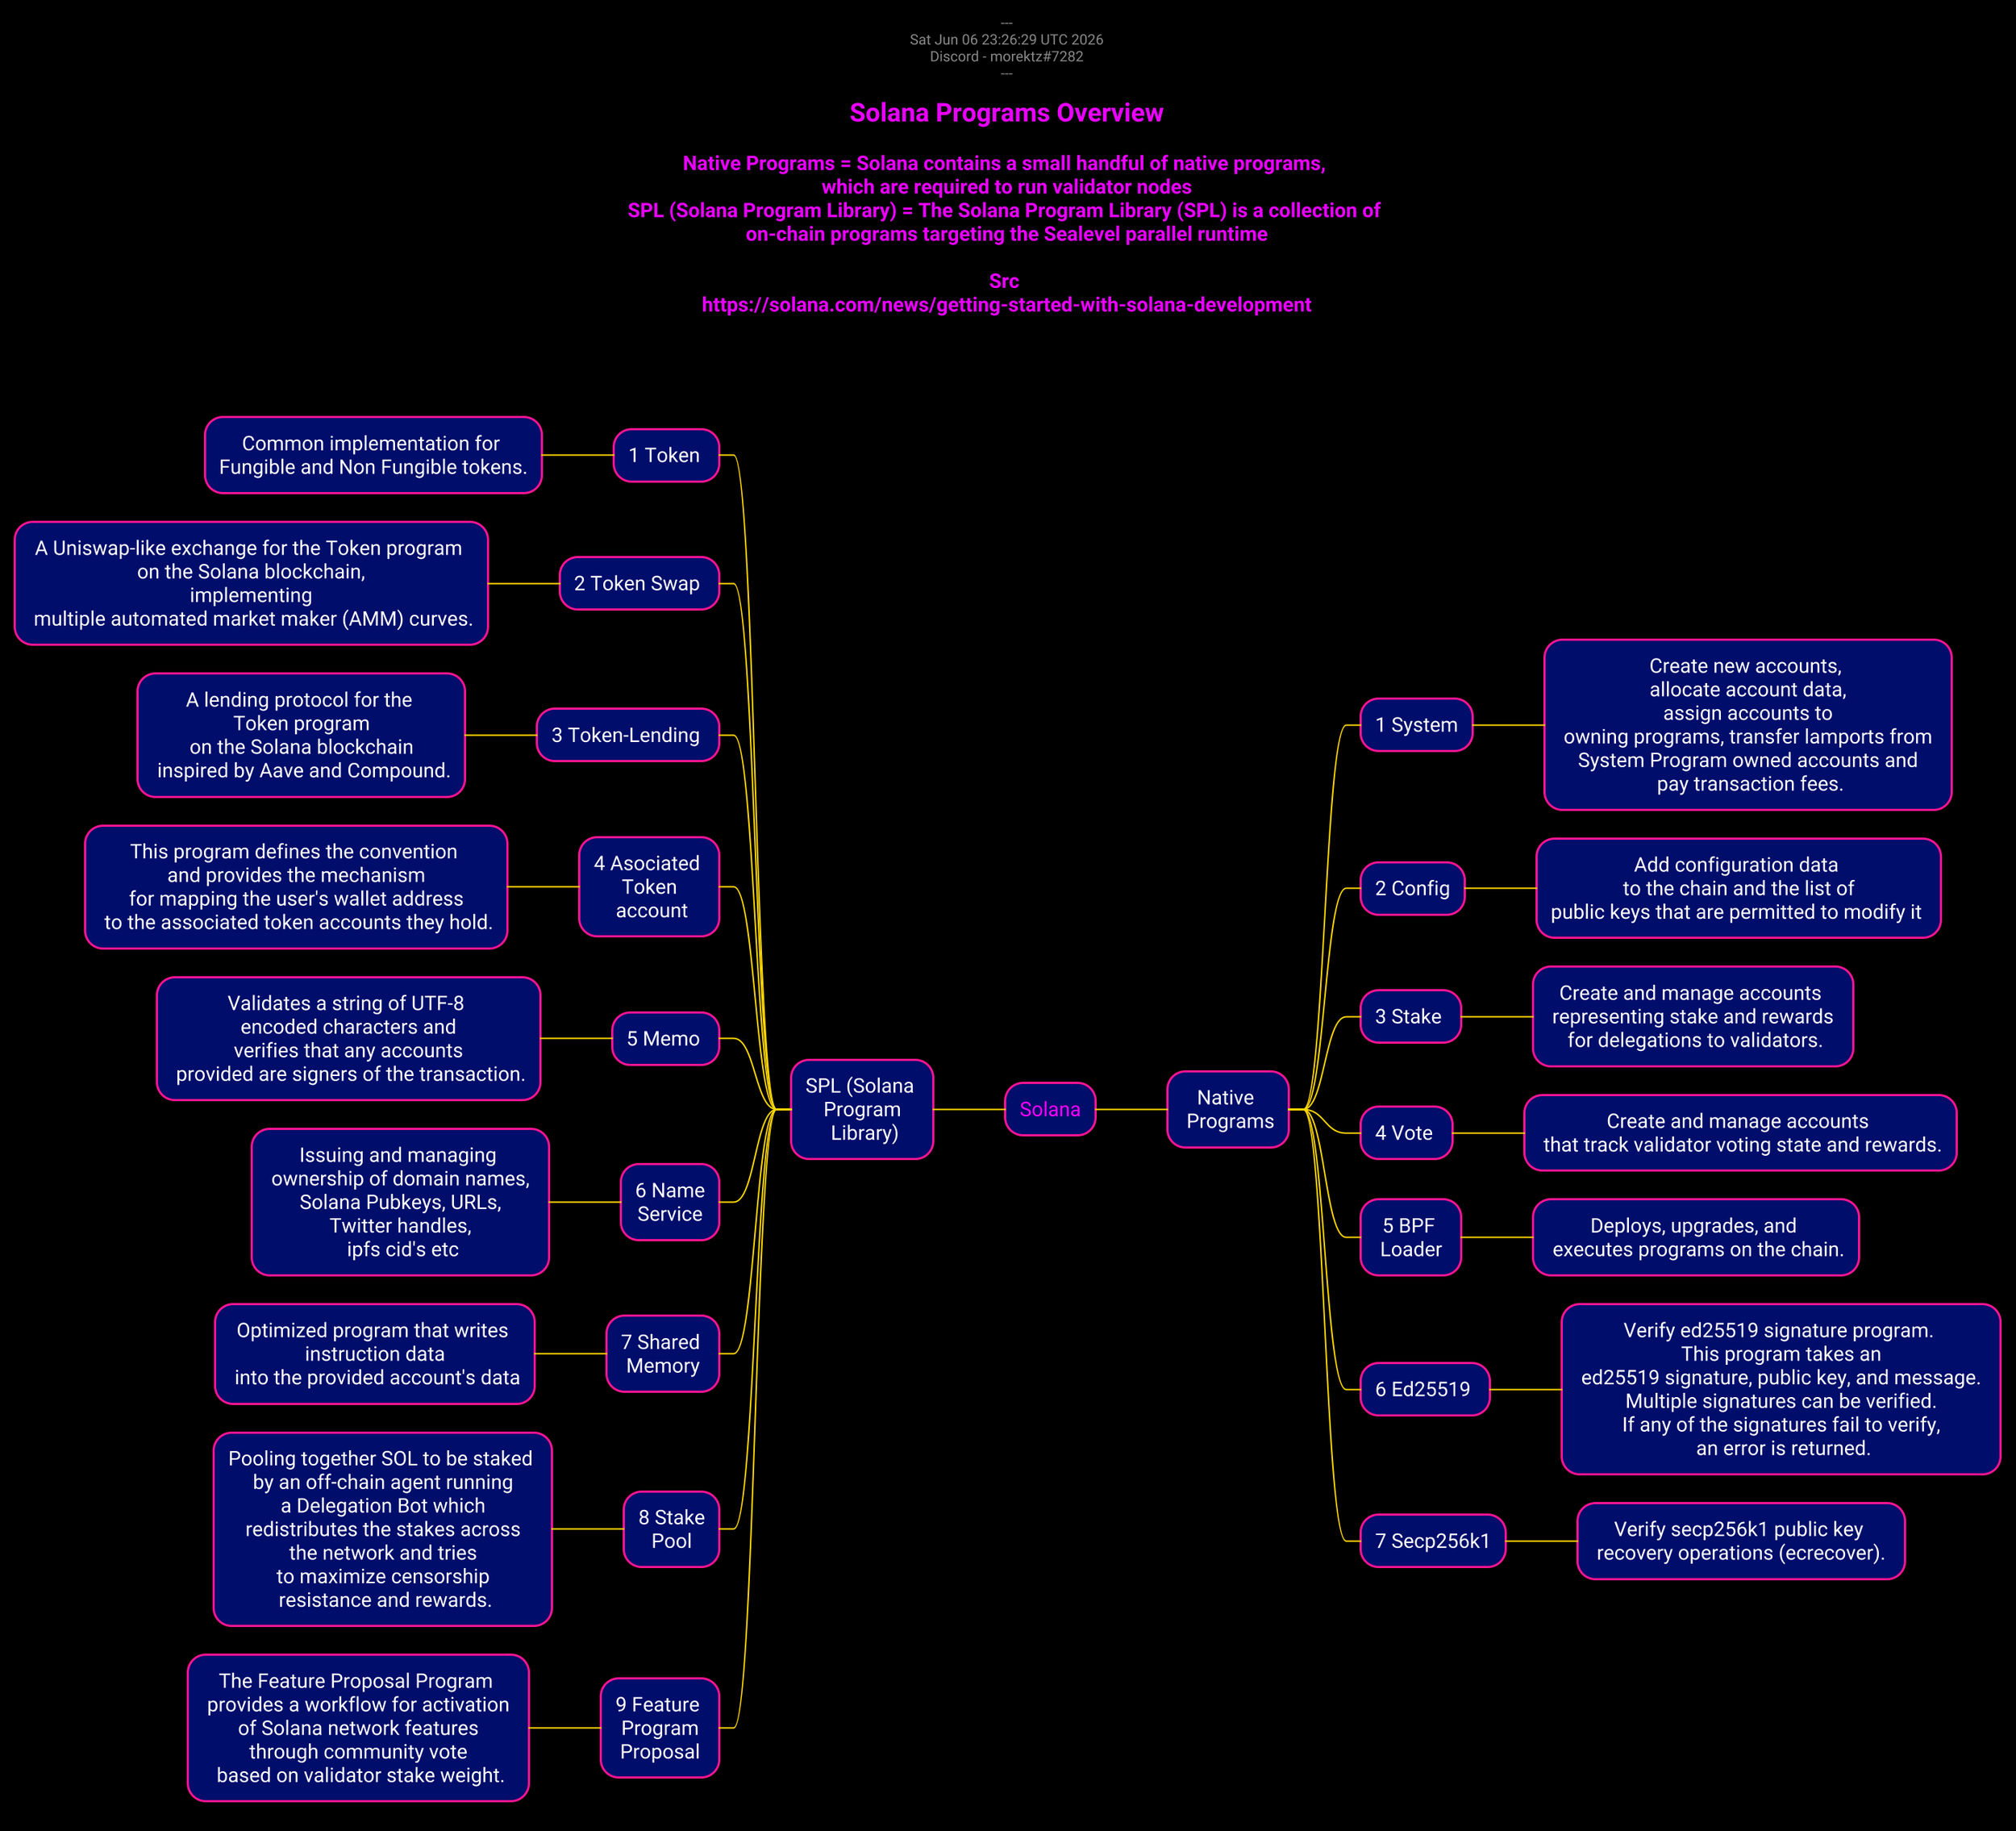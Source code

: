 @startmindmap

/' 
This is based off this article 
https://solana.com/news/getting-started-with-solana-development
This generates the stuff mentioned in the above link
'/
 
' Scaling - size 
scale 2

' Styling

skinparam {
    DefaultTextAlignment Center
    DefaultFontName Roboto
    ArrowColor Black
    backgroundColor Black
    TitleFontColor E900FF
    Shadowing False
}

' Styling section 

<style>

'Root Note

' Node means all the boxes 
node {
    BackgroundColor 000D6B
    FontColor White
    LineColor Deeppink
}

rootNode {
    FontColor Magenta
}
arrow {
    LineColor Gold
}

</style>


header 
---
%date()
Discord - morektz#7282
---
end header 

title 
= Solana Programs Overview 

Native Programs = Solana contains a small handful of native programs, 
which are required to run validator nodes
SPL (Solana Program Library) = The Solana Program Library (SPL) is a collection of 
on-chain programs targeting the Sealevel parallel runtime

Src 
https://solana.com/news/getting-started-with-solana-development



end title 




+ Solana

++ Native \n Programs
+++ 1 System
++++ Create new accounts, \n allocate account data, \n assign accounts to \n owning programs, transfer lamports from \n System Program owned accounts and \n pay transaction fees.
+++ 2 Config
++++ Add configuration data \n to the chain and the list of \npublic keys that are permitted to modify it 
+++ 3 Stake 
++++ Create and manage accounts \n representing stake and rewards \n for delegations to validators.
+++ 4 Vote 
++++ Create and manage accounts \n that track validator voting state and rewards.
+++ 5 BPF \n Loader 
++++ Deploys, upgrades, and \n executes programs on the chain.
+++ 6 Ed25519 
++++ Verify ed25519 signature program. \n This program takes an \n ed25519 signature, public key, and message. \n Multiple signatures can be verified. \n If any of the signatures fail to verify, \n an error is returned.
+++ 7 Secp256k1
++++ Verify secp256k1 public key \n recovery operations (ecrecover). 

-- SPL (Solana \n Program \n Library)
--- 1 Token 
---- Common implementation for \nFungible and Non Fungible tokens.
--- 2 Token Swap 
---- A Uniswap-like exchange for the Token program \n on the Solana blockchain, \n implementing \n multiple automated market maker (AMM) curves.
--- 3 Token-Lending 
---- A lending protocol for the \n Token program \n on the Solana blockchain \n inspired by Aave and Compound.
--- 4 Asociated \n Token \n account
---- This program defines the convention \n and provides the mechanism \n for mapping the user's wallet address \n to the associated token accounts they hold.
--- 5 Memo 
---- Validates a string of UTF-8 \n encoded characters and \n verifies that any accounts \n provided are signers of the transaction.
--- 6 Name\nService
---- Issuing and managing \n ownership of domain names, \n Solana Pubkeys, URLs, \n Twitter handles, \n ipfs cid's etc
--- 7 Shared \n Memory 
---- Optimized program that writes \n instruction data \n into the provided account's data
--- 8 Stake\nPool
---- Pooling together SOL to be staked \n by an off-chain agent running \n a Delegation Bot which \n redistributes the stakes across \n the network and tries \n to maximize censorship \n resistance and rewards.
--- 9 Feature \n Program \n Proposal 
---- The Feature Proposal Program \n provides a workflow for activation \n of Solana network features \n through community vote \n based on validator stake weight.
@endmindmap
